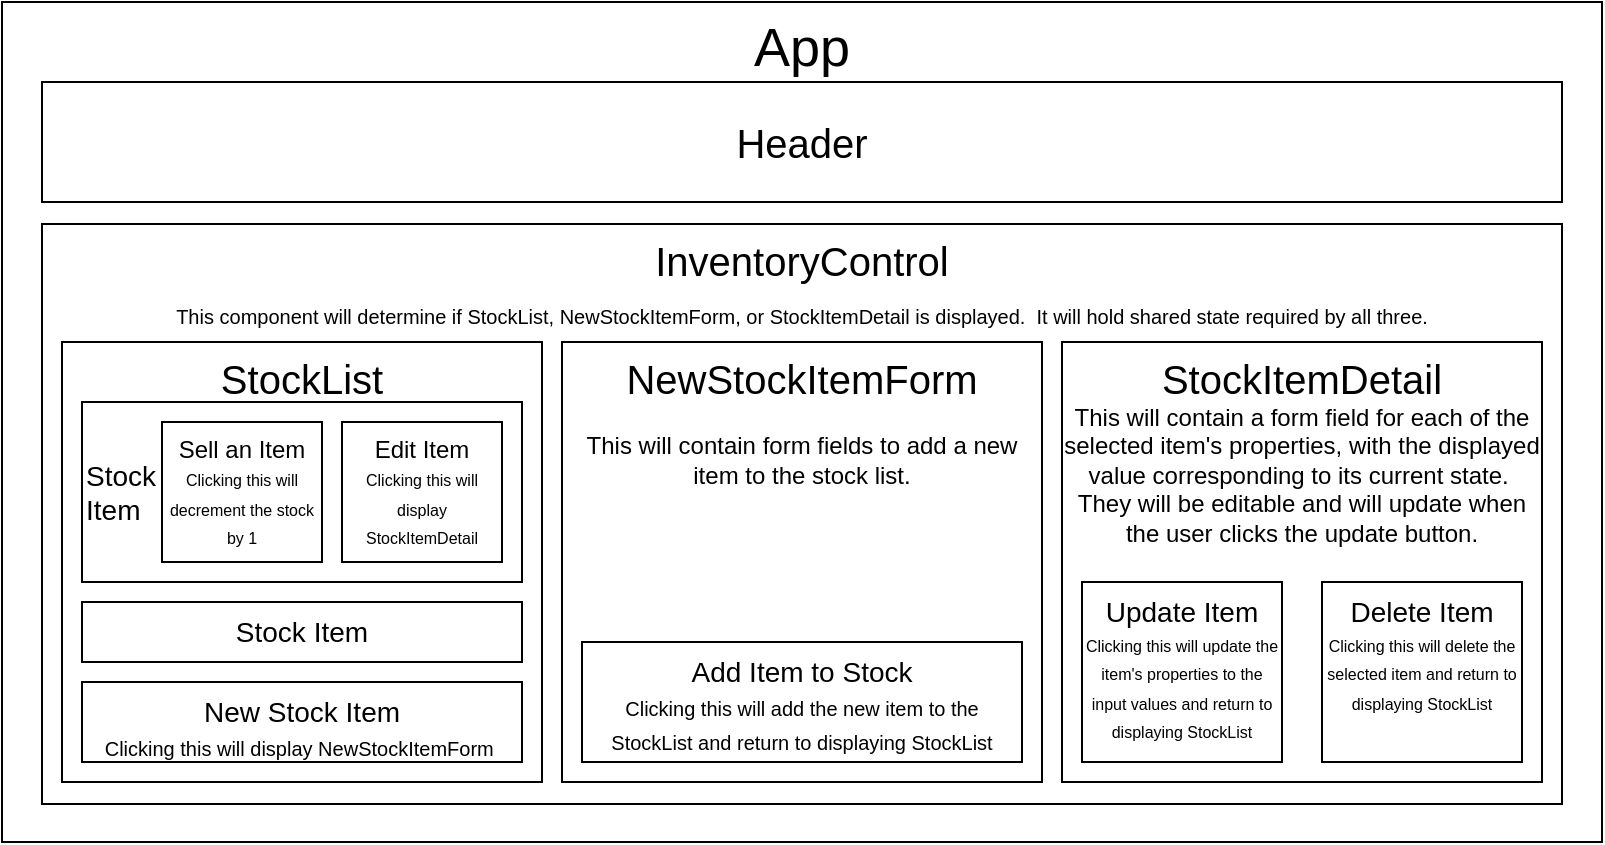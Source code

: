 <mxfile version="22.1.7" type="github">
  <diagram name="Page-1" id="FDXaYBwRhG_A8-mdK8wv">
    <mxGraphModel dx="794" dy="419" grid="1" gridSize="10" guides="1" tooltips="1" connect="1" arrows="1" fold="1" page="1" pageScale="1" pageWidth="850" pageHeight="1100" math="0" shadow="0">
      <root>
        <mxCell id="0" />
        <mxCell id="1" parent="0" />
        <mxCell id="TWeQiFtrZ5BaUIxIDIPl-1" value="App" style="rounded=0;whiteSpace=wrap;html=1;verticalAlign=top;fontSize=27;" vertex="1" parent="1">
          <mxGeometry x="10" y="10" width="800" height="420" as="geometry" />
        </mxCell>
        <mxCell id="TWeQiFtrZ5BaUIxIDIPl-2" value="&lt;font style=&quot;font-size: 20px;&quot;&gt;Header&lt;/font&gt;" style="rounded=0;whiteSpace=wrap;html=1;" vertex="1" parent="1">
          <mxGeometry x="30" y="50" width="760" height="60" as="geometry" />
        </mxCell>
        <mxCell id="TWeQiFtrZ5BaUIxIDIPl-3" value="InventoryControl&lt;br style=&quot;font-size: 19px;&quot;&gt;&lt;font style=&quot;font-size: 10px;&quot;&gt;This&lt;/font&gt;&lt;font size=&quot;1&quot; style=&quot;&quot;&gt;&amp;nbsp;component will determine if StockList, NewStockItemForm, or StockItemDetail is displayed.&amp;nbsp; It will hold shared state required by all three.&lt;/font&gt;" style="rounded=0;whiteSpace=wrap;html=1;verticalAlign=top;fontSize=20;" vertex="1" parent="1">
          <mxGeometry x="30" y="121" width="760" height="290" as="geometry" />
        </mxCell>
        <mxCell id="TWeQiFtrZ5BaUIxIDIPl-4" value="&lt;font style=&quot;font-size: 20px;&quot;&gt;StockList&lt;/font&gt;" style="rounded=0;whiteSpace=wrap;html=1;verticalAlign=top;fontSize=17;" vertex="1" parent="1">
          <mxGeometry x="40" y="180" width="240" height="220" as="geometry" />
        </mxCell>
        <mxCell id="TWeQiFtrZ5BaUIxIDIPl-5" value="&lt;font style=&quot;&quot;&gt;&lt;font style=&quot;font-size: 20px;&quot;&gt;NewStockItemForm&lt;/font&gt;&lt;br&gt;&lt;br&gt;This will contain form fields to add a new item to the stock list.&lt;br&gt;&lt;/font&gt;" style="rounded=0;whiteSpace=wrap;html=1;verticalAlign=top;" vertex="1" parent="1">
          <mxGeometry x="290" y="180" width="240" height="220" as="geometry" />
        </mxCell>
        <mxCell id="TWeQiFtrZ5BaUIxIDIPl-7" value="New Stock Item&lt;br style=&quot;font-size: 13px;&quot;&gt;&lt;font size=&quot;1&quot;&gt;Clicking this will display NewStockItemForm&amp;nbsp;&lt;/font&gt;" style="rounded=0;whiteSpace=wrap;html=1;verticalAlign=top;fontSize=14;" vertex="1" parent="1">
          <mxGeometry x="50" y="350" width="220" height="40" as="geometry" />
        </mxCell>
        <mxCell id="TWeQiFtrZ5BaUIxIDIPl-9" value="Add Item to Stock&lt;br style=&quot;font-size: 13px;&quot;&gt;&lt;font size=&quot;1&quot;&gt;Clicking this will add the new item to the StockList and return to displaying StockList&lt;/font&gt;" style="rounded=0;whiteSpace=wrap;html=1;verticalAlign=top;fontSize=14;" vertex="1" parent="1">
          <mxGeometry x="300" y="330" width="220" height="60" as="geometry" />
        </mxCell>
        <mxCell id="TWeQiFtrZ5BaUIxIDIPl-10" value="&lt;font style=&quot;font-size: 14px;&quot;&gt;Stock&lt;br&gt;Item&lt;/font&gt;" style="rounded=0;whiteSpace=wrap;html=1;labelPosition=center;verticalLabelPosition=middle;align=left;verticalAlign=middle;" vertex="1" parent="1">
          <mxGeometry x="50" y="210" width="220" height="90" as="geometry" />
        </mxCell>
        <mxCell id="TWeQiFtrZ5BaUIxIDIPl-13" value="&lt;font style=&quot;font-size: 14px;&quot;&gt;Stock Item&lt;/font&gt;" style="rounded=0;whiteSpace=wrap;html=1;align=center;" vertex="1" parent="1">
          <mxGeometry x="50" y="310" width="220" height="30" as="geometry" />
        </mxCell>
        <mxCell id="TWeQiFtrZ5BaUIxIDIPl-16" value="&lt;font style=&quot;&quot;&gt;&lt;span style=&quot;font-size: 20px;&quot;&gt;StockItemDetail&lt;/span&gt;&lt;br&gt;This will contain a form field for each of the selected item&#39;s properties, with the displayed value corresponding to its current state.&amp;nbsp; They will be editable and will update when the user clicks the update button.&lt;br&gt;&lt;/font&gt;" style="rounded=0;whiteSpace=wrap;html=1;verticalAlign=top;" vertex="1" parent="1">
          <mxGeometry x="540" y="180" width="240" height="220" as="geometry" />
        </mxCell>
        <mxCell id="TWeQiFtrZ5BaUIxIDIPl-17" value="&lt;font style=&quot;&quot;&gt;&lt;span style=&quot;font-size: 14px;&quot;&gt;Update Item&lt;/span&gt;&lt;br&gt;&lt;font style=&quot;font-size: 8px;&quot;&gt;Clicking this will update the item&#39;s properties to the input values and return to displaying StockList&lt;/font&gt;&lt;br&gt;&lt;/font&gt;" style="rounded=0;whiteSpace=wrap;html=1;verticalAlign=top;" vertex="1" parent="1">
          <mxGeometry x="550" y="300" width="100" height="90" as="geometry" />
        </mxCell>
        <mxCell id="TWeQiFtrZ5BaUIxIDIPl-18" value="&lt;font style=&quot;&quot;&gt;&lt;span style=&quot;font-size: 14px;&quot;&gt;Delete Item&lt;/span&gt;&lt;br&gt;&lt;font style=&quot;font-size: 8px;&quot;&gt;Clicking this will delete the selected item and return to displaying StockList&lt;/font&gt;&lt;br&gt;&lt;/font&gt;" style="rounded=0;whiteSpace=wrap;html=1;verticalAlign=top;" vertex="1" parent="1">
          <mxGeometry x="670" y="300" width="100" height="90" as="geometry" />
        </mxCell>
        <mxCell id="TWeQiFtrZ5BaUIxIDIPl-21" value="&lt;font style=&quot;&quot;&gt;Sell an Item&lt;br&gt;&lt;font style=&quot;font-size: 8px;&quot;&gt;Clicking this will decrement the stock by 1&lt;/font&gt;&lt;br&gt;&lt;/font&gt;" style="rounded=0;whiteSpace=wrap;html=1;verticalAlign=top;" vertex="1" parent="1">
          <mxGeometry x="90" y="220" width="80" height="70" as="geometry" />
        </mxCell>
        <mxCell id="TWeQiFtrZ5BaUIxIDIPl-22" value="&lt;font style=&quot;&quot;&gt;&lt;font style=&quot;&quot;&gt;Edit Item&lt;br&gt;&lt;/font&gt;&lt;font style=&quot;font-size: 8px;&quot;&gt;Clicking this will display StockItemDetail&lt;/font&gt;&lt;br&gt;&lt;/font&gt;" style="rounded=0;whiteSpace=wrap;html=1;verticalAlign=top;" vertex="1" parent="1">
          <mxGeometry x="180" y="220" width="80" height="70" as="geometry" />
        </mxCell>
      </root>
    </mxGraphModel>
  </diagram>
</mxfile>
